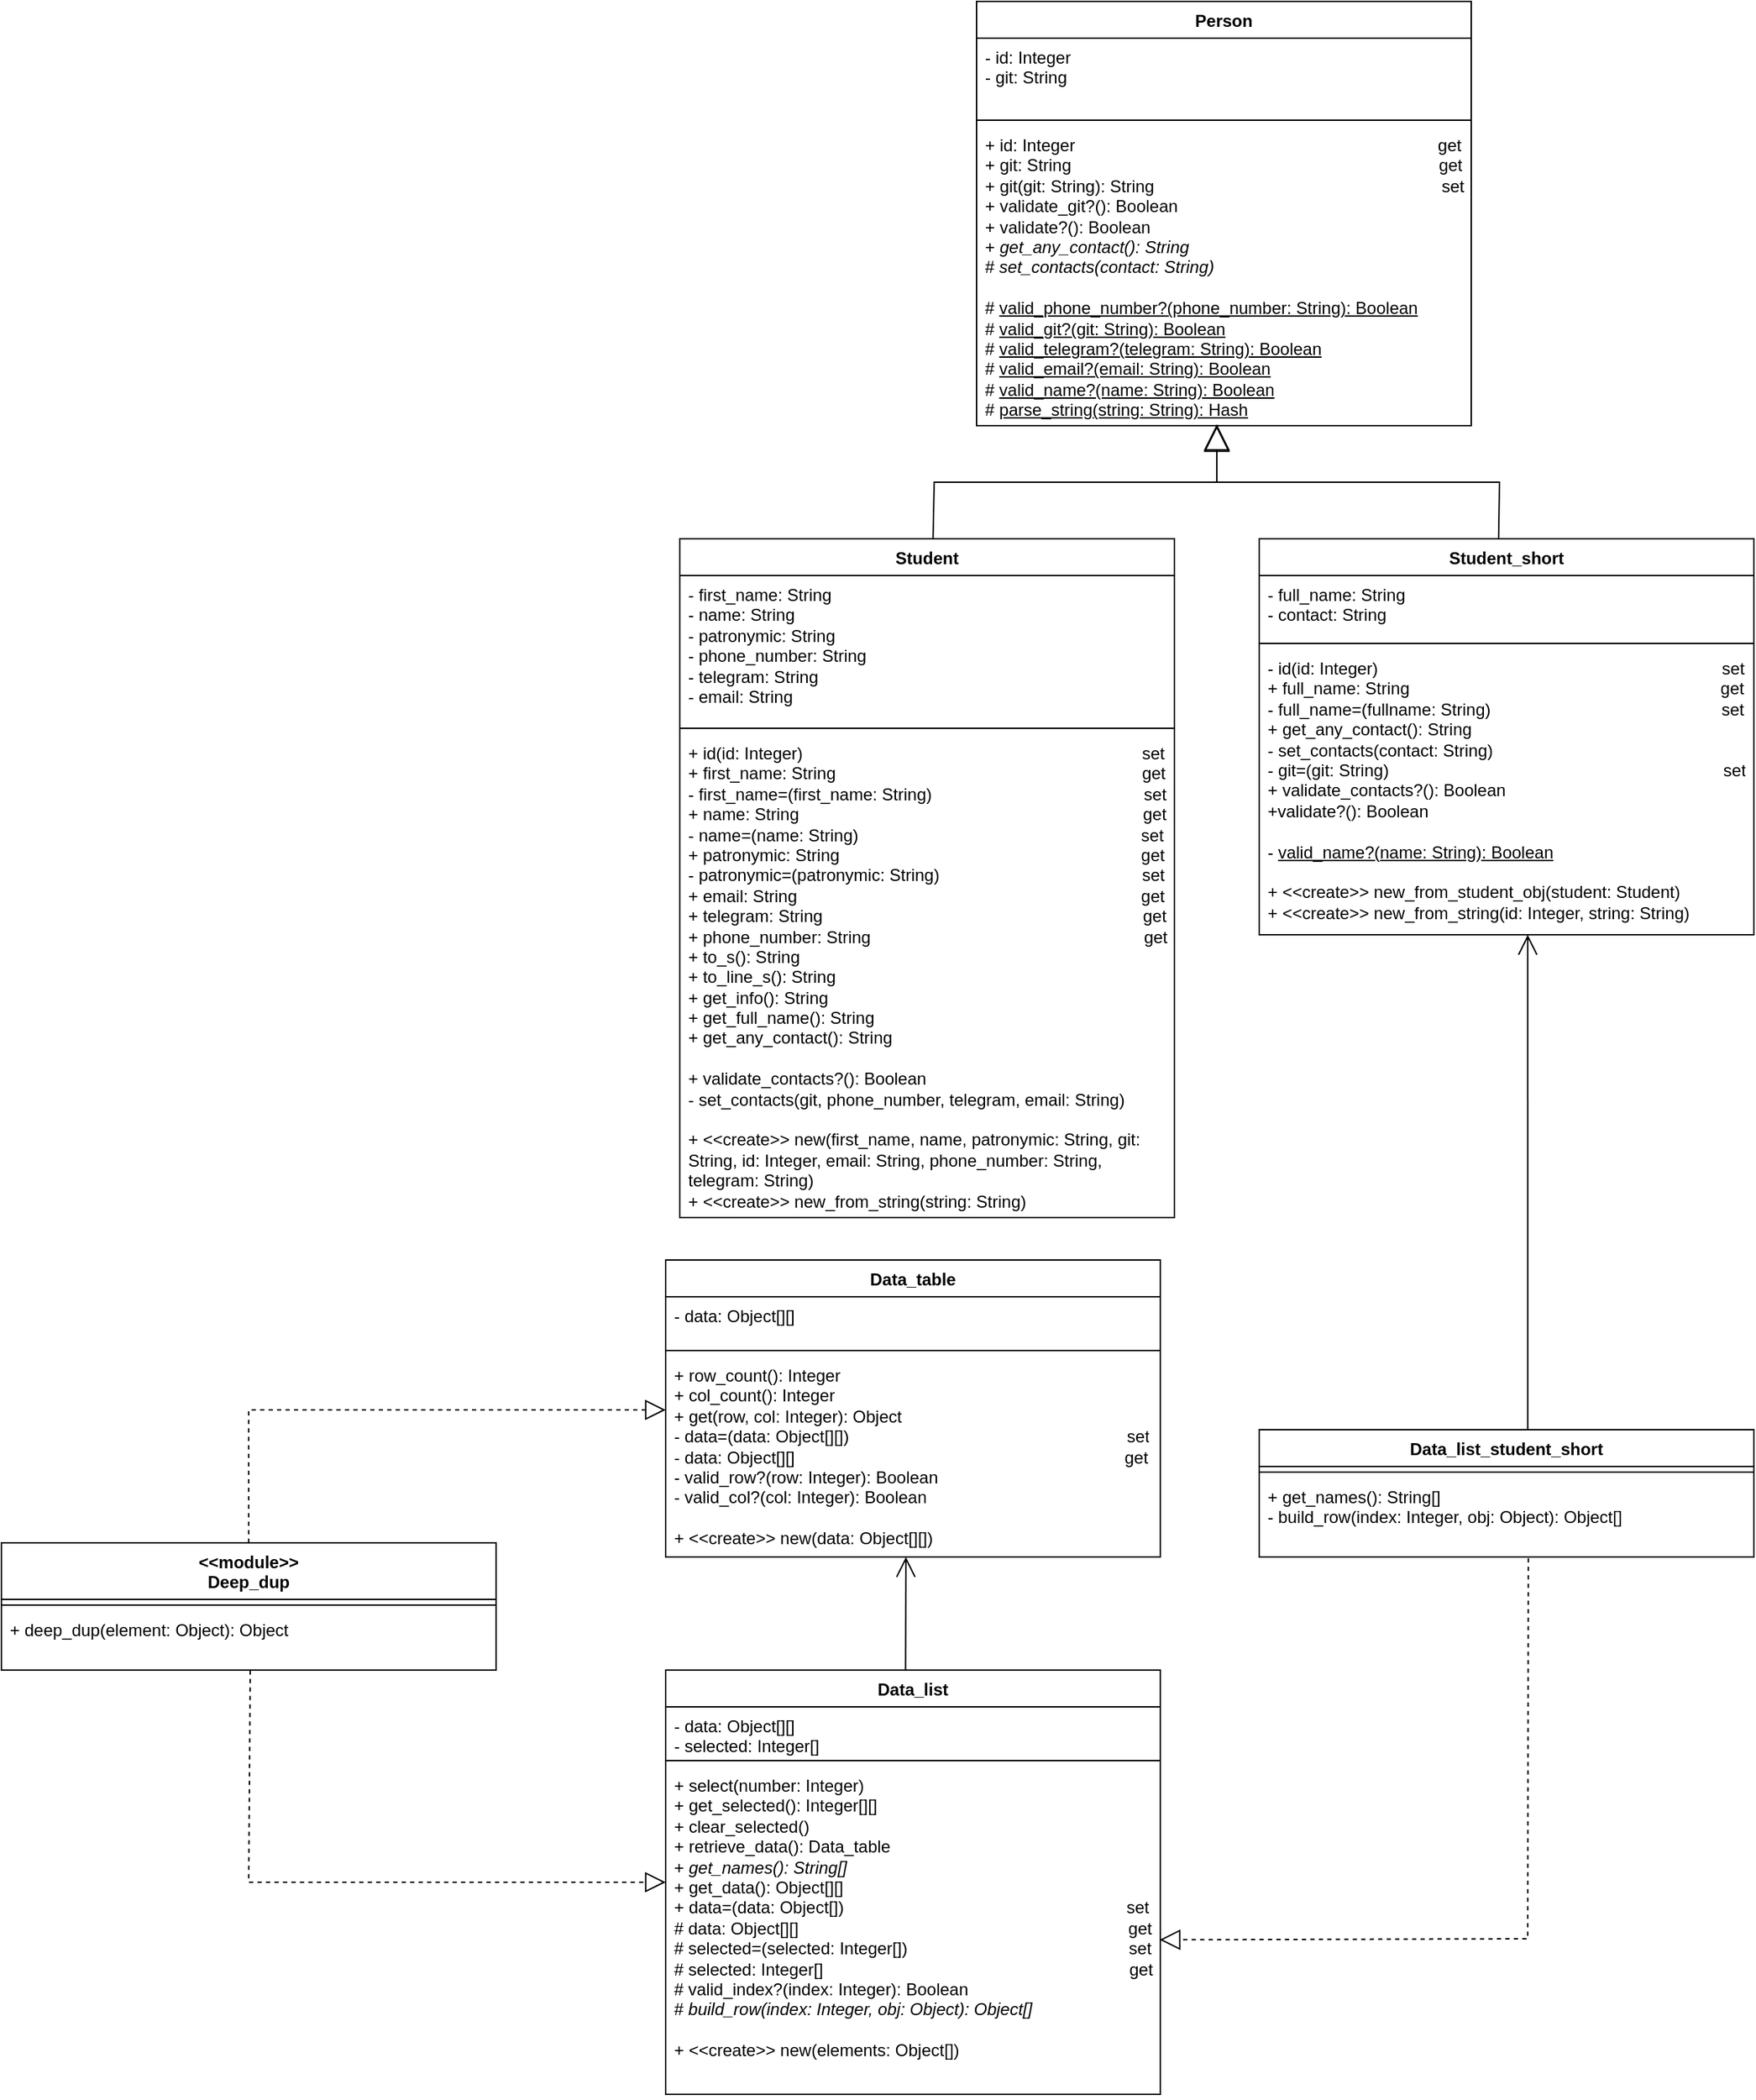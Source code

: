 <mxfile version="24.8.4">
  <diagram name="Страница — 1" id="5-wUqx7X6pIQO82QbJgh">
    <mxGraphModel grid="1" page="1" gridSize="10" guides="1" tooltips="1" connect="1" arrows="1" fold="1" pageScale="1" pageWidth="827" pageHeight="1169" math="0" shadow="0">
      <root>
        <mxCell id="0" />
        <mxCell id="1" parent="0" />
        <mxCell id="8w9vdPJpi9KEnKkPlF_M-1" value="Person" style="swimlane;fontStyle=1;align=center;verticalAlign=top;childLayout=stackLayout;horizontal=1;startSize=26;horizontalStack=0;resizeParent=1;resizeParentMax=0;resizeLast=0;collapsible=1;marginBottom=0;whiteSpace=wrap;html=1;" vertex="1" parent="1">
          <mxGeometry x="250" y="10" width="350" height="300" as="geometry" />
        </mxCell>
        <mxCell id="8w9vdPJpi9KEnKkPlF_M-2" value="- id: Integer&lt;div&gt;- git: String&lt;br&gt;&lt;/div&gt;" style="text;strokeColor=none;fillColor=none;align=left;verticalAlign=top;spacingLeft=4;spacingRight=4;overflow=hidden;rotatable=0;points=[[0,0.5],[1,0.5]];portConstraint=eastwest;whiteSpace=wrap;html=1;" vertex="1" parent="8w9vdPJpi9KEnKkPlF_M-1">
          <mxGeometry y="26" width="350" height="54" as="geometry" />
        </mxCell>
        <mxCell id="8w9vdPJpi9KEnKkPlF_M-3" value="" style="line;strokeWidth=1;fillColor=none;align=left;verticalAlign=middle;spacingTop=-1;spacingLeft=3;spacingRight=3;rotatable=0;labelPosition=right;points=[];portConstraint=eastwest;strokeColor=inherit;" vertex="1" parent="8w9vdPJpi9KEnKkPlF_M-1">
          <mxGeometry y="80" width="350" height="8" as="geometry" />
        </mxCell>
        <mxCell id="8w9vdPJpi9KEnKkPlF_M-4" value="&lt;div&gt;+ id: Integer&amp;nbsp; &amp;nbsp; &amp;nbsp; &amp;nbsp; &amp;nbsp; &amp;nbsp; &amp;nbsp; &amp;nbsp; &amp;nbsp; &amp;nbsp; &amp;nbsp; &amp;nbsp; &amp;nbsp; &amp;nbsp; &amp;nbsp; &amp;nbsp; &amp;nbsp; &amp;nbsp; &amp;nbsp; &amp;nbsp; &amp;nbsp; &amp;nbsp; &amp;nbsp; &amp;nbsp; &amp;nbsp; &amp;nbsp; &amp;nbsp; &amp;nbsp; &amp;nbsp; &amp;nbsp; &amp;nbsp; &amp;nbsp; &amp;nbsp; &amp;nbsp; &amp;nbsp; &amp;nbsp; &amp;nbsp; &amp;nbsp; &amp;nbsp;get&lt;/div&gt;&lt;div&gt;+ git: String&amp;nbsp; &amp;nbsp; &amp;nbsp; &amp;nbsp; &amp;nbsp; &amp;nbsp; &amp;nbsp; &amp;nbsp; &amp;nbsp; &amp;nbsp; &amp;nbsp; &amp;nbsp; &amp;nbsp; &amp;nbsp; &amp;nbsp; &amp;nbsp; &amp;nbsp; &amp;nbsp; &amp;nbsp; &amp;nbsp; &amp;nbsp; &amp;nbsp; &amp;nbsp; &amp;nbsp; &amp;nbsp; &amp;nbsp; &amp;nbsp; &amp;nbsp; &amp;nbsp; &amp;nbsp; &amp;nbsp; &amp;nbsp; &amp;nbsp; &amp;nbsp; &amp;nbsp; &amp;nbsp; &amp;nbsp; &amp;nbsp; &amp;nbsp; get&lt;br&gt;+ git(git: String): String&amp;nbsp; &amp;nbsp; &amp;nbsp; &amp;nbsp; &amp;nbsp; &amp;nbsp; &amp;nbsp; &amp;nbsp; &amp;nbsp; &amp;nbsp; &amp;nbsp; &amp;nbsp; &amp;nbsp; &amp;nbsp; &amp;nbsp; &amp;nbsp; &amp;nbsp; &amp;nbsp; &amp;nbsp; &amp;nbsp; &amp;nbsp; &amp;nbsp; &amp;nbsp; &amp;nbsp; &amp;nbsp; &amp;nbsp; &amp;nbsp; &amp;nbsp; &amp;nbsp; &amp;nbsp; &amp;nbsp;set&lt;/div&gt;&lt;div&gt;+ validate_git?(): Boolean&lt;br&gt;+ validate?(): Boolean&lt;/div&gt;&lt;div&gt;+ &lt;i&gt;get_any_contact(): String&lt;/i&gt;&lt;br&gt;# &lt;i&gt;set_contacts(contact: String)&lt;/i&gt;&lt;br&gt;&lt;br&gt;# &lt;u&gt;valid_phone_number?(phone_number: String): Boolean&lt;/u&gt;&lt;/div&gt;&lt;div&gt;# &lt;u&gt;valid_git?(git: String): Boolean&lt;/u&gt;&lt;/div&gt;&lt;div&gt;# &lt;u&gt;valid_telegram?(telegram: String): Boolean&lt;/u&gt;&lt;/div&gt;&lt;div&gt;# &lt;u&gt;valid_email?(email: String): Boolean&lt;/u&gt;&lt;/div&gt;&lt;div&gt;#&amp;nbsp;&lt;u&gt;valid_name?(name: String): Boolean&lt;/u&gt;&lt;br&gt;&lt;/div&gt;&lt;div&gt;# &lt;u&gt;parse_string(string: String): Hash&lt;/u&gt;&lt;/div&gt;&lt;div&gt;&lt;br&gt;&lt;/div&gt;&lt;div&gt;&lt;br&gt;&lt;/div&gt;&lt;div&gt;&lt;br&gt;&lt;/div&gt;" style="text;strokeColor=none;fillColor=none;align=left;verticalAlign=top;spacingLeft=4;spacingRight=4;overflow=hidden;rotatable=0;points=[[0,0.5],[1,0.5]];portConstraint=eastwest;whiteSpace=wrap;html=1;" vertex="1" parent="8w9vdPJpi9KEnKkPlF_M-1">
          <mxGeometry y="88" width="350" height="212" as="geometry" />
        </mxCell>
        <mxCell id="8w9vdPJpi9KEnKkPlF_M-5" value="Student" style="swimlane;fontStyle=1;align=center;verticalAlign=top;childLayout=stackLayout;horizontal=1;startSize=26;horizontalStack=0;resizeParent=1;resizeParentMax=0;resizeLast=0;collapsible=1;marginBottom=0;whiteSpace=wrap;html=1;" vertex="1" parent="1">
          <mxGeometry x="40" y="390" width="350" height="480" as="geometry" />
        </mxCell>
        <mxCell id="8w9vdPJpi9KEnKkPlF_M-6" value="&lt;div&gt;- first_name: String&lt;/div&gt;&lt;div&gt;- name: String&lt;/div&gt;&lt;div&gt;- patronymic: String&lt;/div&gt;&lt;div&gt;- phone_number: String&lt;/div&gt;&lt;div&gt;- telegram: String&lt;/div&gt;&lt;div&gt;- email: String&lt;/div&gt;" style="text;strokeColor=none;fillColor=none;align=left;verticalAlign=top;spacingLeft=4;spacingRight=4;overflow=hidden;rotatable=0;points=[[0,0.5],[1,0.5]];portConstraint=eastwest;whiteSpace=wrap;html=1;" vertex="1" parent="8w9vdPJpi9KEnKkPlF_M-5">
          <mxGeometry y="26" width="350" height="104" as="geometry" />
        </mxCell>
        <mxCell id="8w9vdPJpi9KEnKkPlF_M-7" value="" style="line;strokeWidth=1;fillColor=none;align=left;verticalAlign=middle;spacingTop=-1;spacingLeft=3;spacingRight=3;rotatable=0;labelPosition=right;points=[];portConstraint=eastwest;strokeColor=inherit;" vertex="1" parent="8w9vdPJpi9KEnKkPlF_M-5">
          <mxGeometry y="130" width="350" height="8" as="geometry" />
        </mxCell>
        <mxCell id="8w9vdPJpi9KEnKkPlF_M-8" value="&lt;div&gt;&lt;span style=&quot;background-color: initial;&quot;&gt;+ id(id: Integer)&amp;nbsp; &amp;nbsp; &amp;nbsp; &amp;nbsp; &amp;nbsp; &amp;nbsp; &amp;nbsp; &amp;nbsp; &amp;nbsp; &amp;nbsp; &amp;nbsp; &amp;nbsp; &amp;nbsp; &amp;nbsp; &amp;nbsp; &amp;nbsp; &amp;nbsp; &amp;nbsp; &amp;nbsp; &amp;nbsp; &amp;nbsp; &amp;nbsp; &amp;nbsp; &amp;nbsp; &amp;nbsp; &amp;nbsp; &amp;nbsp; &amp;nbsp; &amp;nbsp; &amp;nbsp; &amp;nbsp; &amp;nbsp; &amp;nbsp; &amp;nbsp; &amp;nbsp; &amp;nbsp; set&lt;/span&gt;&lt;br&gt;&lt;/div&gt;+ first_name: String&amp;nbsp; &amp;nbsp; &amp;nbsp; &amp;nbsp; &amp;nbsp; &amp;nbsp; &amp;nbsp; &amp;nbsp; &amp;nbsp; &amp;nbsp; &amp;nbsp; &amp;nbsp; &amp;nbsp; &amp;nbsp; &amp;nbsp; &amp;nbsp; &amp;nbsp; &amp;nbsp; &amp;nbsp; &amp;nbsp; &amp;nbsp; &amp;nbsp; &amp;nbsp; &amp;nbsp; &amp;nbsp; &amp;nbsp; &amp;nbsp; &amp;nbsp; &amp;nbsp; &amp;nbsp; &amp;nbsp; &amp;nbsp; &amp;nbsp;get&lt;div&gt;- first_name=(first_name: String)&amp;nbsp; &amp;nbsp; &amp;nbsp; &amp;nbsp; &amp;nbsp; &amp;nbsp; &amp;nbsp; &amp;nbsp; &amp;nbsp; &amp;nbsp; &amp;nbsp; &amp;nbsp; &amp;nbsp; &amp;nbsp; &amp;nbsp; &amp;nbsp; &amp;nbsp; &amp;nbsp; &amp;nbsp; &amp;nbsp; &amp;nbsp; &amp;nbsp; &amp;nbsp;set&lt;br&gt;+ name: String&amp;nbsp; &amp;nbsp; &amp;nbsp; &amp;nbsp; &amp;nbsp; &amp;nbsp; &amp;nbsp; &amp;nbsp; &amp;nbsp; &amp;nbsp; &amp;nbsp; &amp;nbsp; &amp;nbsp; &amp;nbsp; &amp;nbsp; &amp;nbsp; &amp;nbsp; &amp;nbsp; &amp;nbsp; &amp;nbsp; &amp;nbsp; &amp;nbsp; &amp;nbsp; &amp;nbsp; &amp;nbsp; &amp;nbsp; &amp;nbsp; &amp;nbsp; &amp;nbsp; &amp;nbsp; &amp;nbsp; &amp;nbsp; &amp;nbsp; &amp;nbsp; &amp;nbsp; &amp;nbsp; &amp;nbsp;get&lt;br&gt;- name=(name: String)&amp;nbsp; &amp;nbsp; &amp;nbsp; &amp;nbsp; &amp;nbsp; &amp;nbsp; &amp;nbsp; &amp;nbsp; &amp;nbsp; &amp;nbsp; &amp;nbsp; &amp;nbsp; &amp;nbsp; &amp;nbsp; &amp;nbsp; &amp;nbsp; &amp;nbsp; &amp;nbsp; &amp;nbsp; &amp;nbsp; &amp;nbsp; &amp;nbsp; &amp;nbsp; &amp;nbsp; &amp;nbsp; &amp;nbsp; &amp;nbsp; &amp;nbsp; &amp;nbsp; &amp;nbsp; set&lt;br&gt;+ patronymic: String&amp;nbsp; &amp;nbsp; &amp;nbsp; &amp;nbsp; &amp;nbsp; &amp;nbsp; &amp;nbsp; &amp;nbsp; &amp;nbsp; &amp;nbsp; &amp;nbsp; &amp;nbsp; &amp;nbsp; &amp;nbsp; &amp;nbsp; &amp;nbsp; &amp;nbsp; &amp;nbsp; &amp;nbsp; &amp;nbsp; &amp;nbsp; &amp;nbsp; &amp;nbsp; &amp;nbsp; &amp;nbsp; &amp;nbsp; &amp;nbsp; &amp;nbsp; &amp;nbsp; &amp;nbsp; &amp;nbsp; &amp;nbsp; get&lt;/div&gt;&lt;div&gt;- patronymic=(patronymic: String)&amp;nbsp; &amp;nbsp; &amp;nbsp; &amp;nbsp; &amp;nbsp; &amp;nbsp; &amp;nbsp; &amp;nbsp; &amp;nbsp; &amp;nbsp; &amp;nbsp; &amp;nbsp; &amp;nbsp; &amp;nbsp; &amp;nbsp; &amp;nbsp; &amp;nbsp; &amp;nbsp; &amp;nbsp; &amp;nbsp; &amp;nbsp; &amp;nbsp;set&lt;/div&gt;&lt;div&gt;+ email: String&amp;nbsp; &amp;nbsp; &amp;nbsp; &amp;nbsp; &amp;nbsp; &amp;nbsp; &amp;nbsp; &amp;nbsp; &amp;nbsp; &amp;nbsp; &amp;nbsp; &amp;nbsp; &amp;nbsp; &amp;nbsp; &amp;nbsp; &amp;nbsp; &amp;nbsp; &amp;nbsp; &amp;nbsp; &amp;nbsp; &amp;nbsp; &amp;nbsp; &amp;nbsp; &amp;nbsp; &amp;nbsp; &amp;nbsp; &amp;nbsp; &amp;nbsp; &amp;nbsp; &amp;nbsp; &amp;nbsp; &amp;nbsp; &amp;nbsp; &amp;nbsp; &amp;nbsp; &amp;nbsp; &amp;nbsp;get&lt;/div&gt;&lt;div&gt;+ telegram: String&amp;nbsp; &amp;nbsp; &amp;nbsp; &amp;nbsp; &amp;nbsp; &amp;nbsp; &amp;nbsp; &amp;nbsp; &amp;nbsp; &amp;nbsp; &amp;nbsp; &amp;nbsp; &amp;nbsp; &amp;nbsp; &amp;nbsp; &amp;nbsp; &amp;nbsp; &amp;nbsp; &amp;nbsp; &amp;nbsp; &amp;nbsp; &amp;nbsp; &amp;nbsp; &amp;nbsp; &amp;nbsp; &amp;nbsp; &amp;nbsp; &amp;nbsp; &amp;nbsp; &amp;nbsp; &amp;nbsp; &amp;nbsp; &amp;nbsp; &amp;nbsp; get&lt;br&gt;+ phone_number: String&amp;nbsp; &amp;nbsp; &amp;nbsp; &amp;nbsp; &amp;nbsp; &amp;nbsp; &amp;nbsp; &amp;nbsp; &amp;nbsp; &amp;nbsp; &amp;nbsp; &amp;nbsp; &amp;nbsp; &amp;nbsp; &amp;nbsp; &amp;nbsp; &amp;nbsp; &amp;nbsp; &amp;nbsp; &amp;nbsp; &amp;nbsp; &amp;nbsp; &amp;nbsp; &amp;nbsp; &amp;nbsp; &amp;nbsp; &amp;nbsp; &amp;nbsp; &amp;nbsp; get&lt;/div&gt;&lt;div&gt;+ to_s(): String&lt;br&gt;+ to_line_s(): String&lt;/div&gt;&lt;div&gt;+ get_info(): String&lt;/div&gt;&lt;div&gt;+ get_full_name(): String&lt;/div&gt;&lt;div&gt;+ get_any_contact(): String&lt;br&gt;&lt;br&gt;+ validate_contacts?(): Boolean&lt;/div&gt;&lt;div&gt;- set_contacts(git, phone_number, telegram, email: String)&lt;br&gt;&lt;br&gt;+ &amp;lt;&amp;lt;create&amp;gt;&amp;gt; new(first_name, name, patronymic: String, git: String, id: Integer, email: String, phone_number: String, telegram: String)&lt;/div&gt;&lt;div&gt;+ &amp;lt;&amp;lt;create&amp;gt;&amp;gt; new_from_string(string: String)&lt;br&gt;&lt;br&gt;&lt;/div&gt;" style="text;strokeColor=none;fillColor=none;align=left;verticalAlign=top;spacingLeft=4;spacingRight=4;overflow=hidden;rotatable=0;points=[[0,0.5],[1,0.5]];portConstraint=eastwest;whiteSpace=wrap;html=1;" vertex="1" parent="8w9vdPJpi9KEnKkPlF_M-5">
          <mxGeometry y="138" width="350" height="342" as="geometry" />
        </mxCell>
        <mxCell id="8w9vdPJpi9KEnKkPlF_M-9" value="Student_short" style="swimlane;fontStyle=1;align=center;verticalAlign=top;childLayout=stackLayout;horizontal=1;startSize=26;horizontalStack=0;resizeParent=1;resizeParentMax=0;resizeLast=0;collapsible=1;marginBottom=0;whiteSpace=wrap;html=1;" vertex="1" parent="1">
          <mxGeometry x="450" y="390" width="350" height="280" as="geometry" />
        </mxCell>
        <mxCell id="8w9vdPJpi9KEnKkPlF_M-10" value="&lt;div&gt;&lt;span style=&quot;background-color: initial;&quot;&gt;- full_name: String&lt;br&gt;- contact: String&lt;/span&gt;&lt;br&gt;&lt;/div&gt;&lt;div&gt;&lt;br&gt;&lt;/div&gt;" style="text;strokeColor=none;fillColor=none;align=left;verticalAlign=top;spacingLeft=4;spacingRight=4;overflow=hidden;rotatable=0;points=[[0,0.5],[1,0.5]];portConstraint=eastwest;whiteSpace=wrap;html=1;" vertex="1" parent="8w9vdPJpi9KEnKkPlF_M-9">
          <mxGeometry y="26" width="350" height="44" as="geometry" />
        </mxCell>
        <mxCell id="8w9vdPJpi9KEnKkPlF_M-11" value="" style="line;strokeWidth=1;fillColor=none;align=left;verticalAlign=middle;spacingTop=-1;spacingLeft=3;spacingRight=3;rotatable=0;labelPosition=right;points=[];portConstraint=eastwest;strokeColor=inherit;" vertex="1" parent="8w9vdPJpi9KEnKkPlF_M-9">
          <mxGeometry y="70" width="350" height="8" as="geometry" />
        </mxCell>
        <mxCell id="8w9vdPJpi9KEnKkPlF_M-12" value="&lt;div&gt;&lt;span style=&quot;background-color: initial;&quot;&gt;- id(id: Integer)&amp;nbsp; &amp;nbsp; &amp;nbsp; &amp;nbsp; &amp;nbsp; &amp;nbsp; &amp;nbsp; &amp;nbsp; &amp;nbsp; &amp;nbsp; &amp;nbsp; &amp;nbsp; &amp;nbsp; &amp;nbsp; &amp;nbsp; &amp;nbsp; &amp;nbsp; &amp;nbsp; &amp;nbsp; &amp;nbsp; &amp;nbsp; &amp;nbsp; &amp;nbsp; &amp;nbsp; &amp;nbsp; &amp;nbsp; &amp;nbsp; &amp;nbsp; &amp;nbsp; &amp;nbsp; &amp;nbsp; &amp;nbsp; &amp;nbsp; &amp;nbsp; &amp;nbsp; &amp;nbsp; &amp;nbsp;set&lt;/span&gt;&lt;/div&gt;&lt;div&gt;+ full_name: String&amp;nbsp; &amp;nbsp; &amp;nbsp; &amp;nbsp; &amp;nbsp; &amp;nbsp; &amp;nbsp; &amp;nbsp; &amp;nbsp; &amp;nbsp; &amp;nbsp; &amp;nbsp; &amp;nbsp; &amp;nbsp; &amp;nbsp; &amp;nbsp; &amp;nbsp; &amp;nbsp; &amp;nbsp; &amp;nbsp; &amp;nbsp; &amp;nbsp; &amp;nbsp; &amp;nbsp; &amp;nbsp; &amp;nbsp; &amp;nbsp; &amp;nbsp; &amp;nbsp; &amp;nbsp; &amp;nbsp; &amp;nbsp; &amp;nbsp; get&lt;br&gt;- full_name=(fullname: String)&amp;nbsp; &amp;nbsp; &amp;nbsp; &amp;nbsp; &amp;nbsp; &amp;nbsp; &amp;nbsp; &amp;nbsp; &amp;nbsp; &amp;nbsp; &amp;nbsp; &amp;nbsp; &amp;nbsp; &amp;nbsp; &amp;nbsp; &amp;nbsp; &amp;nbsp; &amp;nbsp; &amp;nbsp; &amp;nbsp; &amp;nbsp; &amp;nbsp; &amp;nbsp; &amp;nbsp; &amp;nbsp;set&lt;br&gt;+ get_any_contact(): String&amp;nbsp; &amp;nbsp; &amp;nbsp; &amp;nbsp; &amp;nbsp; &amp;nbsp; &amp;nbsp; &amp;nbsp; &amp;nbsp; &amp;nbsp; &amp;nbsp; &amp;nbsp; &amp;nbsp; &amp;nbsp; &amp;nbsp; &amp;nbsp;&amp;nbsp;&lt;/div&gt;&lt;div&gt;- set_contacts(contact: String)&lt;/div&gt;&lt;div&gt;- git=(git: String)&amp;nbsp; &amp;nbsp; &amp;nbsp; &amp;nbsp; &amp;nbsp; &amp;nbsp; &amp;nbsp; &amp;nbsp; &amp;nbsp; &amp;nbsp; &amp;nbsp; &amp;nbsp; &amp;nbsp; &amp;nbsp; &amp;nbsp; &amp;nbsp; &amp;nbsp; &amp;nbsp; &amp;nbsp; &amp;nbsp; &amp;nbsp; &amp;nbsp; &amp;nbsp; &amp;nbsp; &amp;nbsp; &amp;nbsp; &amp;nbsp; &amp;nbsp; &amp;nbsp; &amp;nbsp; &amp;nbsp; &amp;nbsp; &amp;nbsp; &amp;nbsp; &amp;nbsp; &amp;nbsp;set&lt;br&gt;+ validate_contacts?(): Boolean&lt;br&gt;+validate?(): Boolean&lt;/div&gt;&lt;div&gt;&lt;br&gt;&lt;/div&gt;&lt;div&gt;- &lt;u&gt;valid_name?(name: String): Boolean&lt;/u&gt;&lt;/div&gt;&lt;div&gt;&lt;u&gt;&lt;br&gt;&lt;/u&gt;+ &amp;lt;&amp;lt;create&amp;gt;&amp;gt; new_from_student_obj(student: Student)&lt;/div&gt;&lt;div&gt;+ &amp;lt;&amp;lt;create&amp;gt;&amp;gt; new_from_string(id: Integer, string: String)&lt;br&gt;&lt;/div&gt;&lt;div&gt;&lt;br&gt;&lt;/div&gt;&lt;div&gt;&lt;br&gt;&lt;/div&gt;" style="text;strokeColor=none;fillColor=none;align=left;verticalAlign=top;spacingLeft=4;spacingRight=4;overflow=hidden;rotatable=0;points=[[0,0.5],[1,0.5]];portConstraint=eastwest;whiteSpace=wrap;html=1;" vertex="1" parent="8w9vdPJpi9KEnKkPlF_M-9">
          <mxGeometry y="78" width="350" height="202" as="geometry" />
        </mxCell>
        <mxCell id="8w9vdPJpi9KEnKkPlF_M-13" value="" style="endArrow=block;endSize=16;endFill=0;html=1;rounded=0;exitX=0.512;exitY=0;exitDx=0;exitDy=0;exitPerimeter=0;" edge="1" parent="1" source="8w9vdPJpi9KEnKkPlF_M-5">
          <mxGeometry width="160" relative="1" as="geometry">
            <mxPoint x="220" y="350" as="sourcePoint" />
            <mxPoint x="420" y="310" as="targetPoint" />
            <Array as="points">
              <mxPoint x="220" y="350" />
              <mxPoint x="420" y="350" />
            </Array>
          </mxGeometry>
        </mxCell>
        <mxCell id="8w9vdPJpi9KEnKkPlF_M-14" value="" style="endArrow=block;endSize=16;endFill=0;html=1;rounded=0;exitX=0.484;exitY=-0.002;exitDx=0;exitDy=0;exitPerimeter=0;" edge="1" parent="1" source="8w9vdPJpi9KEnKkPlF_M-9">
          <mxGeometry width="160" relative="1" as="geometry">
            <mxPoint x="205" y="320" as="sourcePoint" />
            <mxPoint x="420" y="309" as="targetPoint" />
            <Array as="points">
              <mxPoint x="620" y="350" />
              <mxPoint x="420" y="350" />
            </Array>
          </mxGeometry>
        </mxCell>
        <mxCell id="5-nP5moGx_K60F7qfpw7-1" value="Data_table" style="swimlane;fontStyle=1;align=center;verticalAlign=top;childLayout=stackLayout;horizontal=1;startSize=26;horizontalStack=0;resizeParent=1;resizeParentMax=0;resizeLast=0;collapsible=1;marginBottom=0;whiteSpace=wrap;html=1;" vertex="1" parent="1">
          <mxGeometry x="30" y="900" width="350" height="210" as="geometry" />
        </mxCell>
        <mxCell id="5-nP5moGx_K60F7qfpw7-2" value="- data: Object[][]" style="text;strokeColor=none;fillColor=none;align=left;verticalAlign=top;spacingLeft=4;spacingRight=4;overflow=hidden;rotatable=0;points=[[0,0.5],[1,0.5]];portConstraint=eastwest;whiteSpace=wrap;html=1;" vertex="1" parent="5-nP5moGx_K60F7qfpw7-1">
          <mxGeometry y="26" width="350" height="34" as="geometry" />
        </mxCell>
        <mxCell id="5-nP5moGx_K60F7qfpw7-3" value="" style="line;strokeWidth=1;fillColor=none;align=left;verticalAlign=middle;spacingTop=-1;spacingLeft=3;spacingRight=3;rotatable=0;labelPosition=right;points=[];portConstraint=eastwest;strokeColor=inherit;" vertex="1" parent="5-nP5moGx_K60F7qfpw7-1">
          <mxGeometry y="60" width="350" height="8" as="geometry" />
        </mxCell>
        <mxCell id="5-nP5moGx_K60F7qfpw7-4" value="+ row_count(): Integer&lt;br&gt;+ col_count(): Integer&lt;br&gt;+ get(row, col: Integer): Object&lt;br&gt;- data=(data: Object[][])&amp;nbsp; &amp;nbsp; &amp;nbsp; &amp;nbsp; &amp;nbsp; &amp;nbsp; &amp;nbsp; &amp;nbsp; &amp;nbsp; &amp;nbsp; &amp;nbsp; &amp;nbsp; &amp;nbsp; &amp;nbsp; &amp;nbsp; &amp;nbsp; &amp;nbsp; &amp;nbsp; &amp;nbsp; &amp;nbsp; &amp;nbsp; &amp;nbsp; &amp;nbsp; &amp;nbsp; &amp;nbsp; &amp;nbsp; &amp;nbsp; &amp;nbsp; &amp;nbsp; &amp;nbsp;set&lt;br&gt;- data: Object[][]&amp;nbsp; &amp;nbsp; &amp;nbsp; &amp;nbsp; &amp;nbsp; &amp;nbsp; &amp;nbsp; &amp;nbsp; &amp;nbsp; &amp;nbsp; &amp;nbsp; &amp;nbsp; &amp;nbsp; &amp;nbsp; &amp;nbsp; &amp;nbsp; &amp;nbsp; &amp;nbsp; &amp;nbsp; &amp;nbsp; &amp;nbsp; &amp;nbsp; &amp;nbsp; &amp;nbsp; &amp;nbsp; &amp;nbsp; &amp;nbsp; &amp;nbsp; &amp;nbsp; &amp;nbsp; &amp;nbsp; &amp;nbsp; &amp;nbsp; &amp;nbsp; &amp;nbsp; get&lt;br&gt;- valid_row?(row: Integer): Boolean&lt;br&gt;- valid_col?(col: Integer): Boolean&lt;br&gt;&lt;br&gt;+ &amp;lt;&amp;lt;create&amp;gt;&amp;gt; new(data: Object[][])" style="text;strokeColor=none;fillColor=none;align=left;verticalAlign=top;spacingLeft=4;spacingRight=4;overflow=hidden;rotatable=0;points=[[0,0.5],[1,0.5]];portConstraint=eastwest;whiteSpace=wrap;html=1;" vertex="1" parent="5-nP5moGx_K60F7qfpw7-1">
          <mxGeometry y="68" width="350" height="142" as="geometry" />
        </mxCell>
        <mxCell id="5-nP5moGx_K60F7qfpw7-5" value="Data_list" style="swimlane;fontStyle=1;align=center;verticalAlign=top;childLayout=stackLayout;horizontal=1;startSize=26;horizontalStack=0;resizeParent=1;resizeParentMax=0;resizeLast=0;collapsible=1;marginBottom=0;whiteSpace=wrap;html=1;" vertex="1" parent="1">
          <mxGeometry x="30" y="1190" width="350" height="300" as="geometry" />
        </mxCell>
        <mxCell id="5-nP5moGx_K60F7qfpw7-6" value="- data: Object[][]&lt;div&gt;- selected: Integer[]&lt;/div&gt;" style="text;strokeColor=none;fillColor=none;align=left;verticalAlign=top;spacingLeft=4;spacingRight=4;overflow=hidden;rotatable=0;points=[[0,0.5],[1,0.5]];portConstraint=eastwest;whiteSpace=wrap;html=1;" vertex="1" parent="5-nP5moGx_K60F7qfpw7-5">
          <mxGeometry y="26" width="350" height="34" as="geometry" />
        </mxCell>
        <mxCell id="5-nP5moGx_K60F7qfpw7-7" value="" style="line;strokeWidth=1;fillColor=none;align=left;verticalAlign=middle;spacingTop=-1;spacingLeft=3;spacingRight=3;rotatable=0;labelPosition=right;points=[];portConstraint=eastwest;strokeColor=inherit;" vertex="1" parent="5-nP5moGx_K60F7qfpw7-5">
          <mxGeometry y="60" width="350" height="8" as="geometry" />
        </mxCell>
        <mxCell id="5-nP5moGx_K60F7qfpw7-8" value="+ select(number: Integer)&lt;br&gt;+ get_selected(): Integer[][]&lt;br&gt;+ clear_selected()&lt;div&gt;+ retrieve_data(): Data_table&lt;br&gt;+ &lt;i&gt;get_names(): String[]&lt;/i&gt;&lt;br&gt;+ get_data(): Object[][]&lt;br&gt;+ data=(data: Object[])&amp;nbsp; &amp;nbsp; &amp;nbsp; &amp;nbsp; &amp;nbsp; &amp;nbsp; &amp;nbsp; &amp;nbsp; &amp;nbsp; &amp;nbsp; &amp;nbsp; &amp;nbsp; &amp;nbsp; &amp;nbsp; &amp;nbsp; &amp;nbsp; &amp;nbsp; &amp;nbsp; &amp;nbsp; &amp;nbsp; &amp;nbsp; &amp;nbsp; &amp;nbsp; &amp;nbsp; &amp;nbsp; &amp;nbsp; &amp;nbsp; &amp;nbsp; &amp;nbsp; &amp;nbsp; set&lt;br&gt;# data: Object[][]&amp;nbsp; &amp;nbsp; &amp;nbsp; &amp;nbsp; &amp;nbsp; &amp;nbsp; &amp;nbsp; &amp;nbsp; &amp;nbsp; &amp;nbsp; &amp;nbsp; &amp;nbsp; &amp;nbsp; &amp;nbsp; &amp;nbsp; &amp;nbsp; &amp;nbsp; &amp;nbsp; &amp;nbsp; &amp;nbsp; &amp;nbsp; &amp;nbsp; &amp;nbsp; &amp;nbsp; &amp;nbsp; &amp;nbsp; &amp;nbsp; &amp;nbsp; &amp;nbsp; &amp;nbsp; &amp;nbsp; &amp;nbsp; &amp;nbsp; &amp;nbsp; &amp;nbsp; get&lt;br&gt;# selected=(selected: Integer[])&amp;nbsp; &amp;nbsp; &amp;nbsp; &amp;nbsp; &amp;nbsp; &amp;nbsp; &amp;nbsp; &amp;nbsp; &amp;nbsp; &amp;nbsp; &amp;nbsp; &amp;nbsp; &amp;nbsp; &amp;nbsp; &amp;nbsp; &amp;nbsp; &amp;nbsp; &amp;nbsp; &amp;nbsp; &amp;nbsp; &amp;nbsp; &amp;nbsp; &amp;nbsp; &amp;nbsp;set&lt;br&gt;# selected: Integer[]&amp;nbsp; &amp;nbsp; &amp;nbsp; &amp;nbsp; &amp;nbsp; &amp;nbsp; &amp;nbsp; &amp;nbsp; &amp;nbsp; &amp;nbsp; &amp;nbsp; &amp;nbsp; &amp;nbsp; &amp;nbsp; &amp;nbsp; &amp;nbsp; &amp;nbsp; &amp;nbsp; &amp;nbsp; &amp;nbsp; &amp;nbsp; &amp;nbsp; &amp;nbsp; &amp;nbsp; &amp;nbsp; &amp;nbsp; &amp;nbsp; &amp;nbsp; &amp;nbsp; &amp;nbsp; &amp;nbsp; &amp;nbsp; &amp;nbsp;get&lt;br&gt;# valid_index?(index: Integer): Boolean&lt;br&gt;# &lt;i&gt;build_row(index: Integer, obj: Object): Object[]&lt;/i&gt;&lt;br&gt;&lt;br&gt;+ &amp;lt;&amp;lt;create&amp;gt;&amp;gt; new(elements: Object[])&lt;br&gt;&lt;br&gt;&lt;br&gt;&lt;/div&gt;" style="text;strokeColor=none;fillColor=none;align=left;verticalAlign=top;spacingLeft=4;spacingRight=4;overflow=hidden;rotatable=0;points=[[0,0.5],[1,0.5]];portConstraint=eastwest;whiteSpace=wrap;html=1;" vertex="1" parent="5-nP5moGx_K60F7qfpw7-5">
          <mxGeometry y="68" width="350" height="232" as="geometry" />
        </mxCell>
        <mxCell id="5-nP5moGx_K60F7qfpw7-9" value="Data_list_student_short" style="swimlane;fontStyle=1;align=center;verticalAlign=top;childLayout=stackLayout;horizontal=1;startSize=26;horizontalStack=0;resizeParent=1;resizeParentMax=0;resizeLast=0;collapsible=1;marginBottom=0;whiteSpace=wrap;html=1;" vertex="1" parent="1">
          <mxGeometry x="450" y="1020" width="350" height="90" as="geometry" />
        </mxCell>
        <mxCell id="5-nP5moGx_K60F7qfpw7-11" value="" style="line;strokeWidth=1;fillColor=none;align=left;verticalAlign=middle;spacingTop=-1;spacingLeft=3;spacingRight=3;rotatable=0;labelPosition=right;points=[];portConstraint=eastwest;strokeColor=inherit;" vertex="1" parent="5-nP5moGx_K60F7qfpw7-9">
          <mxGeometry y="26" width="350" height="8" as="geometry" />
        </mxCell>
        <mxCell id="5-nP5moGx_K60F7qfpw7-12" value="&lt;div&gt;+ get_names(): String[]&lt;br&gt;- build_row(index: Integer, obj: Object): Object[]&lt;/div&gt;" style="text;strokeColor=none;fillColor=none;align=left;verticalAlign=top;spacingLeft=4;spacingRight=4;overflow=hidden;rotatable=0;points=[[0,0.5],[1,0.5]];portConstraint=eastwest;whiteSpace=wrap;html=1;" vertex="1" parent="5-nP5moGx_K60F7qfpw7-9">
          <mxGeometry y="34" width="350" height="56" as="geometry" />
        </mxCell>
        <mxCell id="5-nP5moGx_K60F7qfpw7-13" value="&amp;lt;&amp;lt;module&amp;gt;&amp;gt;&lt;br&gt;Deep_dup" style="swimlane;fontStyle=1;align=center;verticalAlign=top;childLayout=stackLayout;horizontal=1;startSize=40;horizontalStack=0;resizeParent=1;resizeParentMax=0;resizeLast=0;collapsible=1;marginBottom=0;whiteSpace=wrap;html=1;" vertex="1" parent="1">
          <mxGeometry x="-440" y="1100" width="350" height="90" as="geometry" />
        </mxCell>
        <mxCell id="5-nP5moGx_K60F7qfpw7-14" value="" style="line;strokeWidth=1;fillColor=none;align=left;verticalAlign=middle;spacingTop=-1;spacingLeft=3;spacingRight=3;rotatable=0;labelPosition=right;points=[];portConstraint=eastwest;strokeColor=inherit;" vertex="1" parent="5-nP5moGx_K60F7qfpw7-13">
          <mxGeometry y="40" width="350" height="8" as="geometry" />
        </mxCell>
        <mxCell id="5-nP5moGx_K60F7qfpw7-15" value="+ deep_dup(element: Object): Object" style="text;strokeColor=none;fillColor=none;align=left;verticalAlign=top;spacingLeft=4;spacingRight=4;overflow=hidden;rotatable=0;points=[[0,0.5],[1,0.5]];portConstraint=eastwest;whiteSpace=wrap;html=1;" vertex="1" parent="5-nP5moGx_K60F7qfpw7-13">
          <mxGeometry y="48" width="350" height="42" as="geometry" />
        </mxCell>
        <mxCell id="5-nP5moGx_K60F7qfpw7-17" value="" style="endArrow=block;dashed=1;endFill=0;endSize=12;html=1;rounded=0;exitX=0.544;exitY=1.015;exitDx=0;exitDy=0;exitPerimeter=0;entryX=0.999;entryY=0.529;entryDx=0;entryDy=0;entryPerimeter=0;" edge="1" parent="1" source="5-nP5moGx_K60F7qfpw7-12" target="5-nP5moGx_K60F7qfpw7-8">
          <mxGeometry width="160" relative="1" as="geometry">
            <mxPoint x="590" y="1200" as="sourcePoint" />
            <mxPoint x="700" y="1340" as="targetPoint" />
            <Array as="points">
              <mxPoint x="640" y="1380" />
            </Array>
          </mxGeometry>
        </mxCell>
        <mxCell id="5-nP5moGx_K60F7qfpw7-18" value="" style="endArrow=open;endFill=1;endSize=12;html=1;rounded=0;exitX=0.485;exitY=0;exitDx=0;exitDy=0;exitPerimeter=0;" edge="1" parent="1" source="5-nP5moGx_K60F7qfpw7-5">
          <mxGeometry width="160" relative="1" as="geometry">
            <mxPoint x="200" y="1160" as="sourcePoint" />
            <mxPoint x="200" y="1110" as="targetPoint" />
          </mxGeometry>
        </mxCell>
        <mxCell id="5-nP5moGx_K60F7qfpw7-19" value="" style="endArrow=open;endFill=1;endSize=12;html=1;rounded=0;exitX=0.543;exitY=-0.005;exitDx=0;exitDy=0;exitPerimeter=0;" edge="1" parent="1" source="5-nP5moGx_K60F7qfpw7-9">
          <mxGeometry width="160" relative="1" as="geometry">
            <mxPoint x="643" y="1020" as="sourcePoint" />
            <mxPoint x="640" y="670" as="targetPoint" />
          </mxGeometry>
        </mxCell>
        <mxCell id="5-nP5moGx_K60F7qfpw7-20" value="" style="endArrow=block;dashed=1;endFill=0;endSize=12;html=1;rounded=0;exitX=0.5;exitY=0;exitDx=0;exitDy=0;" edge="1" parent="1" source="5-nP5moGx_K60F7qfpw7-13">
          <mxGeometry width="160" relative="1" as="geometry">
            <mxPoint x="-290" y="980" as="sourcePoint" />
            <mxPoint x="30" y="1006" as="targetPoint" />
            <Array as="points">
              <mxPoint x="-265" y="1006" />
            </Array>
          </mxGeometry>
        </mxCell>
        <mxCell id="5-nP5moGx_K60F7qfpw7-21" value="" style="endArrow=block;dashed=1;endFill=0;endSize=12;html=1;rounded=0;exitX=0.503;exitY=1.005;exitDx=0;exitDy=0;exitPerimeter=0;" edge="1" parent="1" source="5-nP5moGx_K60F7qfpw7-15">
          <mxGeometry width="160" relative="1" as="geometry">
            <mxPoint x="-265" y="1434" as="sourcePoint" />
            <mxPoint x="30" y="1340" as="targetPoint" />
            <Array as="points">
              <mxPoint x="-265" y="1340" />
            </Array>
          </mxGeometry>
        </mxCell>
      </root>
    </mxGraphModel>
  </diagram>
</mxfile>
